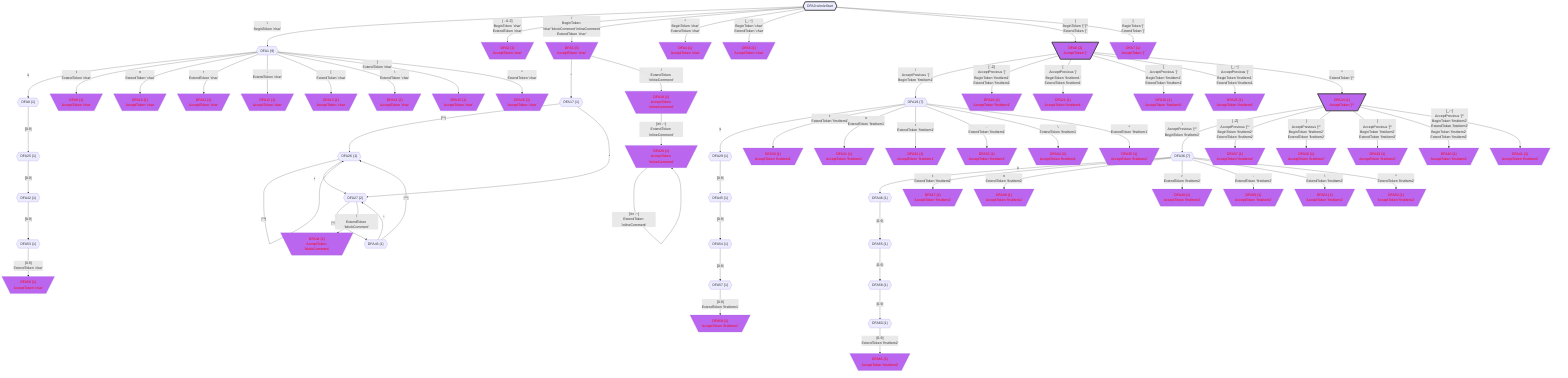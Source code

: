 flowchart
classDef c0001 color:#FF0000;
classDef c0010 stroke-dasharray: 10 10;
classDef c0011 stroke-dasharray: 10 10,color:#FF0000;
classDef c0100 fill:#BB66EE;
classDef c0101 fill:#BB66EE,color:#FF0000;
classDef c0110 fill:#BB66EE,stroke-dasharray: 10 10;
classDef c0111 fill:#BB66EE,stroke-dasharray: 10 10,color:#FF0000;
classDef c1000 stroke:#333,stroke-width:4px;
classDef c1001 stroke:#333,stroke-width:4px,color:#FF0000;
classDef c1010 stroke:#333,stroke-width:4px,stroke-dasharray: 10 10;
classDef c1011 stroke:#333,stroke-width:4px,stroke-dasharray: 10 10,color:#FF0000;
classDef c1100 stroke:#333,stroke-width:4px,fill:#BB66EE;
classDef c1101 stroke:#333,stroke-width:4px,fill:#BB66EE,color:#FF0000;
classDef c1110 stroke:#333,stroke-width:4px,fill:#BB66EE,stroke-dasharray: 10 10;
classDef c1111 stroke:#333,stroke-width:4px,fill:#BB66EE,stroke-dasharray: 10 10,color:#FF0000;
DFA0_959717059{{"DFA0 wholeStart"}}
class DFA0_959717059 c1000;
DFA1_1108858292{{"DFA1 {9}"}}
DFA2_-1682253378[\"DFA2 {1}
AcceptToken 'char'"/]
class DFA2_-1682253378 c0101;
DFA3_1901332768[\"DFA3 {3}
AcceptToken 'char'"/]
class DFA3_1901332768 c0101;
DFA4_-783341220[\"DFA4 {1}
AcceptToken 'char'"/]
class DFA4_-783341220 c0101;
DFA5_-1289131532[\"DFA5 {1}
AcceptToken 'char'"/]
class DFA5_-1289131532 c0101;
DFA6_-618929247[\"DFA6 {2}
AcceptToken '['"/]
class DFA6_-618929247 c1101;
DFA7_-1961732557[\"DFA7 {1}
AcceptToken ']'"/]
class DFA7_-1961732557 c0101;
DFA8_1569233356{{"DFA8 {1}"}}
DFA9_-1344796577[\"DFA9 {1}
AcceptToken 'char'"/]
class DFA9_-1344796577 c0101;
DFA10_2034109769[\"DFA10 {1}
AcceptToken 'char'"/]
class DFA10_2034109769 c0101;
DFA11_1608650861[\"DFA11 {1}
AcceptToken 'char'"/]
class DFA11_1608650861 c0101;
DFA12_1146874116[\"DFA12 {1}
AcceptToken 'char'"/]
class DFA12_1146874116 c0101;
DFA13_1999389059[\"DFA13 {1}
AcceptToken 'char'"/]
class DFA13_1999389059 c0101;
DFA14_307894127[\"DFA14 {1}
AcceptToken 'char'"/]
class DFA14_307894127 c0101;
DFA15_849971840[\"DFA15 {1}
AcceptToken 'char'"/]
class DFA15_849971840 c0101;
DFA16_1913010798[\"DFA16 {1}
AcceptToken 'char'"/]
class DFA16_1913010798 c0101;
DFA17_1590941627{{"DFA17 {1}"}}
DFA18_1658321644[\"DFA18 {1}
AcceptToken 'inlineComment'"/]
class DFA18_1658321644 c0101;
DFA19_1320486412{{"DFA19 {7}"}}
DFA20_485462897[\"DFA20 {1}
AcceptToken 'firstItem1'"/]
class DFA20_485462897 c0101;
DFA21_992789378[\"DFA21 {1}
AcceptToken 'firstItem1'"/]
class DFA21_992789378 c0101;
DFA22_-805790856[\"DFA22 {1}
AcceptToken 'firstItem1'"/]
class DFA22_-805790856 c0101;
DFA23_-1072474476[\"DFA23 {1}
AcceptToken 'firstItem1'"/]
class DFA23_-1072474476 c0101;
DFA24_-463280789[\"DFA24 {1}
AcceptToken '[^'"/]
class DFA24_-463280789 c1101;
DFA25_1756501868{{"DFA25 {1}"}}
DFA26_12329540{{"DFA26 {1}"}}
DFA27_747149639{{"DFA27 {2}"}}
DFA28_-1765574440[\"DFA28 {1}
AcceptToken 'inlineComment'"/]
class DFA28_-1765574440 c0101;
DFA29_-1646634684{{"DFA29 {1}"}}
DFA30_-878426081[\"DFA30 {1}
AcceptToken 'firstItem1'"/]
class DFA30_-878426081 c0101;
DFA31_480366072[\"DFA31 {1}
AcceptToken 'firstItem1'"/]
class DFA31_480366072 c0101;
DFA32_-310690225[\"DFA32 {1}
AcceptToken 'firstItem1'"/]
class DFA32_-310690225 c0101;
DFA33_2143711214[\"DFA33 {1}
AcceptToken 'firstItem1'"/]
class DFA33_2143711214 c0101;
DFA34_-817145312[\"DFA34 {1}
AcceptToken 'firstItem1'"/]
class DFA34_-817145312 c0101;
DFA35_-765141552[\"DFA35 {1}
AcceptToken 'firstItem1'"/]
class DFA35_-765141552 c0101;
DFA36_179686296{{"DFA36 {7}"}}
DFA37_-1055837632[\"DFA37 {1}
AcceptToken 'firstItem2'"/]
class DFA37_-1055837632 c0101;
DFA38_858719256[\"DFA38 {1}
AcceptToken 'firstItem2'"/]
class DFA38_858719256 c0101;
DFA39_-1097942182[\"DFA39 {1}
AcceptToken 'firstItem2'"/]
class DFA39_-1097942182 c0101;
DFA40_1969019325[\"DFA40 {1}
AcceptToken 'firstItem2'"/]
class DFA40_1969019325 c0101;
DFA41_-683148455[\"DFA41 {1}
AcceptToken 'firstItem2'"/]
class DFA41_-683148455 c0101;
DFA42_-2119505283{{"DFA42 {1}"}}
DFA43_-749309628{{"DFA43 {1}"}}
DFA44_-985280593[\"DFA44 {1}
AcceptToken 'blockComment'"/]
class DFA44_-985280593 c0101;
DFA45_-1520087334{{"DFA45 {1}"}}
DFA46_1586969767{{"DFA46 {1}"}}
DFA47_37479767[\"DFA47 {1}
AcceptToken 'firstItem2'"/]
class DFA47_37479767 c0101;
DFA48_-1494279640[\"DFA48 {1}
AcceptToken 'firstItem2'"/]
class DFA48_-1494279640 c0101;
DFA49_-1099556351[\"DFA49 {1}
AcceptToken 'firstItem2'"/]
class DFA49_-1099556351 c0101;
DFA50_-1561269722[\"DFA50 {1}
AcceptToken 'firstItem2'"/]
class DFA50_-1561269722 c0101;
DFA51_804655689[\"DFA51 {1}
AcceptToken 'firstItem2'"/]
class DFA51_804655689 c0101;
DFA52_-1738388977[\"DFA52 {1}
AcceptToken 'firstItem2'"/]
class DFA52_-1738388977 c0101;
DFA53_701415575{{"DFA53 {1}"}}
DFA54_891763813{{"DFA54 {1}"}}
DFA55_-703828649{{"DFA55 {1}"}}
DFA56_624096528[\"DFA56 {1}
AcceptToken 'char'"/]
class DFA56_624096528 c0101;
DFA57_-1468880640{{"DFA57 {1}"}}
DFA58_-180427778{{"DFA58 {1}"}}
DFA59_-574655011[\"DFA59 {1}
AcceptToken 'firstItem1'"/]
class DFA59_-574655011 c0101;
DFA60_1044473259{{"DFA60 {1}"}}
DFA61_690348051[\"DFA61 {1}
AcceptToken 'firstItem2'"/]
class DFA61_690348051 c0101;
DFA0_959717059 -->|"#92;
BeginToken 'char'"|DFA1_1108858292
DFA0_959717059 -->|"[#32;-.0-Z]
BeginToken 'char'
ExtendToken 'char'"|DFA2_-1682253378
DFA0_959717059 -->|"/
BeginToken 'char''blockComment''inlineComment'
ExtendToken 'char'"|DFA3_1901332768
DFA0_959717059 -->|"^
BeginToken 'char'
ExtendToken 'char'"|DFA4_-783341220
DFA0_959717059 -->|"[_-~]
BeginToken 'char'
ExtendToken 'char'"|DFA5_-1289131532
DFA0_959717059 -->|"[
BeginToken '[''[^'
ExtendToken '['"|DFA6_-618929247
DFA0_959717059 -->|"]
BeginToken ']'
ExtendToken ']'"|DFA7_-1961732557
DFA1_1108858292 -->|"u"|DFA8_1569233356
DFA1_1108858292 -->|"t
ExtendToken 'char'"|DFA9_-1344796577
DFA1_1108858292 -->|"n
ExtendToken 'char'"|DFA10_2034109769
DFA1_1108858292 -->|"r
ExtendToken 'char'"|DFA11_1608650861
DFA1_1108858292 -->|"-
ExtendToken 'char'"|DFA12_1146874116
DFA1_1108858292 -->|"[
ExtendToken 'char'"|DFA13_1999389059
DFA1_1108858292 -->|"#92;
ExtendToken 'char'"|DFA14_307894127
DFA1_1108858292 -->|"]
ExtendToken 'char'"|DFA15_849971840
DFA1_1108858292 -->|"^
ExtendToken 'char'"|DFA16_1913010798
DFA3_1901332768 -->|"*"|DFA17_1590941627
DFA3_1901332768 -->|"/
ExtendToken 'inlineComment'"|DFA18_1658321644
DFA6_-618929247 -->|"#92;
AcceptPrevious '['
BeginToken 'firstItem1'"|DFA19_1320486412
DFA6_-618929247 -->|"[#32;-Z]
AcceptPrevious '['
BeginToken 'firstItem1'
ExtendToken 'firstItem1'"|DFA20_485462897
DFA6_-618929247 -->|"[
AcceptPrevious '['
BeginToken 'firstItem1'
ExtendToken 'firstItem1'"|DFA21_992789378
DFA6_-618929247 -->|"]
AcceptPrevious '['
BeginToken 'firstItem1'
ExtendToken 'firstItem1'"|DFA22_-805790856
DFA6_-618929247 -->|"[_-~]
AcceptPrevious '['
BeginToken 'firstItem1'
ExtendToken 'firstItem1'"|DFA23_-1072474476
DFA6_-618929247 -->|"^
ExtendToken '[^'"|DFA24_-463280789
DFA8_1569233356 -->|"[0-9]"|DFA25_1756501868
DFA17_1590941627 -->|"[^*]"|DFA26_12329540
DFA17_1590941627 -->|"*"|DFA27_747149639
DFA18_1658321644 -->|"[#92;t#92;r#32;-~]
ExtendToken 'inlineComment'"|DFA28_-1765574440
DFA19_1320486412 -->|"u"|DFA29_-1646634684
DFA19_1320486412 -->|"t
ExtendToken 'firstItem1'"|DFA30_-878426081
DFA19_1320486412 -->|"n
ExtendToken 'firstItem1'"|DFA31_480366072
DFA19_1320486412 -->|"r
ExtendToken 'firstItem1'"|DFA32_-310690225
DFA19_1320486412 -->|"-
ExtendToken 'firstItem1'"|DFA33_2143711214
DFA19_1320486412 -->|"#92;
ExtendToken 'firstItem1'"|DFA34_-817145312
DFA19_1320486412 -->|"^
ExtendToken 'firstItem1'"|DFA35_-765141552
DFA24_-463280789 -->|"#92;
AcceptPrevious '[^'
BeginToken 'firstItem2'"|DFA36_179686296
DFA24_-463280789 -->|"[#32;-Z]
AcceptPrevious '[^'
BeginToken 'firstItem2'
ExtendToken 'firstItem2'"|DFA37_-1055837632
DFA24_-463280789 -->|"[
AcceptPrevious '[^'
BeginToken 'firstItem2'
ExtendToken 'firstItem2'"|DFA38_858719256
DFA24_-463280789 -->|"]
AcceptPrevious '[^'
BeginToken 'firstItem2'
ExtendToken 'firstItem2'"|DFA39_-1097942182
DFA24_-463280789 -->|"^
AcceptPrevious '[^'
BeginToken 'firstItem2'
ExtendToken 'firstItem2'"|DFA40_1969019325
DFA24_-463280789 -->|"[_-~]
AcceptPrevious '[^'
BeginToken 'firstItem2'
ExtendToken 'firstItem2'"|DFA41_-683148455
DFA25_1756501868 -->|"[0-9]"|DFA42_-2119505283
DFA26_12329540 -->|"[^*]"|DFA26_12329540
DFA26_12329540 -->|"*"|DFA27_747149639
DFA27_747149639 -->|"[^/]"|DFA43_-749309628
DFA27_747149639 -->|"/
ExtendToken 'blockComment'"|DFA44_-985280593
DFA28_-1765574440 -->|"[#92;t#92;r#32;-~]
ExtendToken 'inlineComment'"|DFA28_-1765574440
DFA29_-1646634684 -->|"[0-9]"|DFA45_-1520087334
DFA36_179686296 -->|"u"|DFA46_1586969767
DFA36_179686296 -->|"t
ExtendToken 'firstItem2'"|DFA47_37479767
DFA36_179686296 -->|"n
ExtendToken 'firstItem2'"|DFA48_-1494279640
DFA36_179686296 -->|"r
ExtendToken 'firstItem2'"|DFA49_-1099556351
DFA36_179686296 -->|"-
ExtendToken 'firstItem2'"|DFA50_-1561269722
DFA36_179686296 -->|"#92;
ExtendToken 'firstItem2'"|DFA51_804655689
DFA36_179686296 -->|"^
ExtendToken 'firstItem2'"|DFA52_-1738388977
DFA42_-2119505283 -->|"[0-9]"|DFA53_701415575
DFA43_-749309628 -->|"[^*]"|DFA26_12329540
DFA43_-749309628 -->|"*"|DFA27_747149639
DFA45_-1520087334 -->|"[0-9]"|DFA54_891763813
DFA46_1586969767 -->|"[0-9]"|DFA55_-703828649
DFA53_701415575 -->|"[0-9]
ExtendToken 'char'"|DFA56_624096528
DFA54_891763813 -->|"[0-9]"|DFA57_-1468880640
DFA55_-703828649 -->|"[0-9]"|DFA58_-180427778
DFA57_-1468880640 -->|"[0-9]
ExtendToken 'firstItem1'"|DFA59_-574655011
DFA58_-180427778 -->|"[0-9]"|DFA60_1044473259
DFA60_1044473259 -->|"[0-9]
ExtendToken 'firstItem2'"|DFA61_690348051